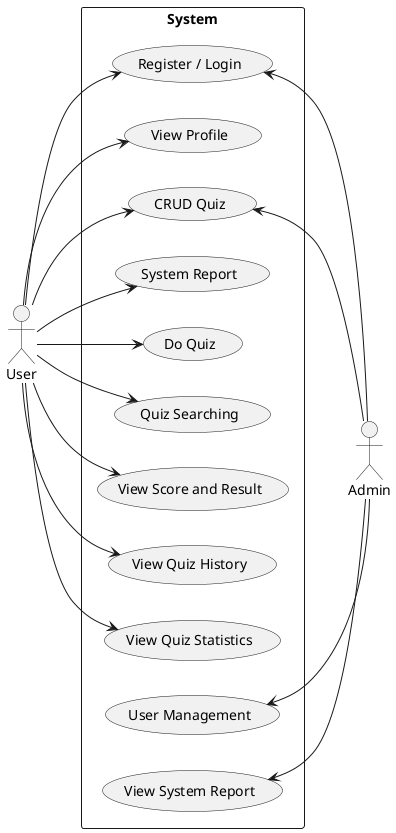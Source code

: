 @startuml fancyquiz
left to right direction
actor User
actor Admin
rectangle System {
  User --> (Register / Login)
  (Register / Login) <-- Admin
  User --> (View Profile)
  User --> (CRUD Quiz)
  User --> (System Report)
  User --> (Do Quiz)
  User --> (Quiz Searching)
  User --> (View Score and Result)
  User --> (View Quiz History)
  User --> (View Quiz Statistics)
  (CRUD Quiz) <-- Admin
  (User Management) <-- Admin
  (View System Report) <-- Admin
}
@enduml
